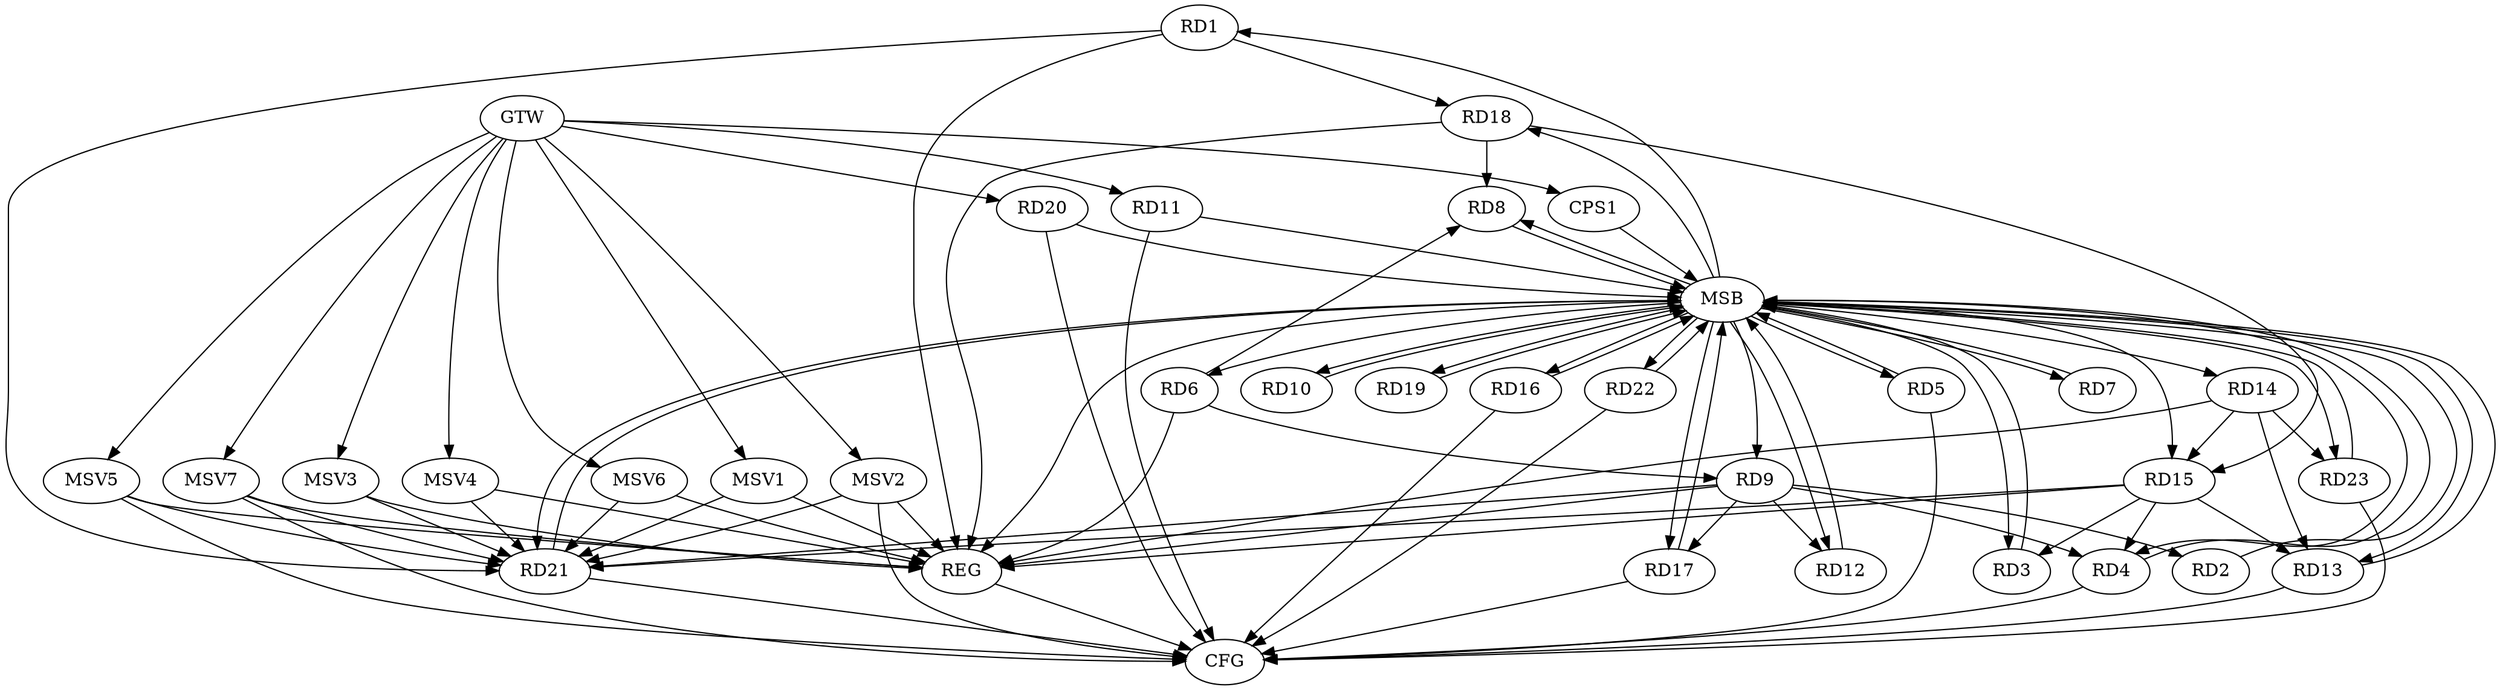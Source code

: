 strict digraph G {
  RD1 [ label="RD1" ];
  RD2 [ label="RD2" ];
  RD3 [ label="RD3" ];
  RD4 [ label="RD4" ];
  RD5 [ label="RD5" ];
  RD6 [ label="RD6" ];
  RD7 [ label="RD7" ];
  RD8 [ label="RD8" ];
  RD9 [ label="RD9" ];
  RD10 [ label="RD10" ];
  RD11 [ label="RD11" ];
  RD12 [ label="RD12" ];
  RD13 [ label="RD13" ];
  RD14 [ label="RD14" ];
  RD15 [ label="RD15" ];
  RD16 [ label="RD16" ];
  RD17 [ label="RD17" ];
  RD18 [ label="RD18" ];
  RD19 [ label="RD19" ];
  RD20 [ label="RD20" ];
  RD21 [ label="RD21" ];
  RD22 [ label="RD22" ];
  RD23 [ label="RD23" ];
  CPS1 [ label="CPS1" ];
  GTW [ label="GTW" ];
  REG [ label="REG" ];
  MSB [ label="MSB" ];
  CFG [ label="CFG" ];
  MSV1 [ label="MSV1" ];
  MSV2 [ label="MSV2" ];
  MSV3 [ label="MSV3" ];
  MSV4 [ label="MSV4" ];
  MSV5 [ label="MSV5" ];
  MSV6 [ label="MSV6" ];
  MSV7 [ label="MSV7" ];
  RD1 -> RD18;
  RD1 -> RD21;
  RD9 -> RD2;
  RD15 -> RD3;
  RD9 -> RD4;
  RD15 -> RD4;
  RD6 -> RD8;
  RD6 -> RD9;
  RD18 -> RD8;
  RD9 -> RD12;
  RD9 -> RD17;
  RD9 -> RD21;
  RD14 -> RD13;
  RD15 -> RD13;
  RD14 -> RD15;
  RD14 -> RD23;
  RD18 -> RD15;
  RD15 -> RD21;
  GTW -> RD11;
  GTW -> RD20;
  GTW -> CPS1;
  RD1 -> REG;
  RD6 -> REG;
  RD9 -> REG;
  RD14 -> REG;
  RD15 -> REG;
  RD18 -> REG;
  RD2 -> MSB;
  MSB -> RD13;
  MSB -> RD15;
  MSB -> RD17;
  MSB -> RD23;
  MSB -> REG;
  RD3 -> MSB;
  MSB -> RD7;
  RD4 -> MSB;
  MSB -> RD19;
  RD5 -> MSB;
  MSB -> RD10;
  RD7 -> MSB;
  MSB -> RD18;
  MSB -> RD21;
  RD8 -> MSB;
  MSB -> RD1;
  MSB -> RD5;
  MSB -> RD14;
  RD10 -> MSB;
  RD11 -> MSB;
  MSB -> RD22;
  RD12 -> MSB;
  MSB -> RD8;
  RD13 -> MSB;
  MSB -> RD12;
  RD16 -> MSB;
  MSB -> RD4;
  RD17 -> MSB;
  MSB -> RD3;
  RD19 -> MSB;
  MSB -> RD9;
  MSB -> RD16;
  RD20 -> MSB;
  RD21 -> MSB;
  MSB -> RD6;
  RD22 -> MSB;
  RD23 -> MSB;
  CPS1 -> MSB;
  RD13 -> CFG;
  RD17 -> CFG;
  RD20 -> CFG;
  RD16 -> CFG;
  RD4 -> CFG;
  RD22 -> CFG;
  RD21 -> CFG;
  RD23 -> CFG;
  RD5 -> CFG;
  RD11 -> CFG;
  REG -> CFG;
  MSV1 -> RD21;
  GTW -> MSV1;
  MSV1 -> REG;
  MSV2 -> RD21;
  GTW -> MSV2;
  MSV2 -> REG;
  MSV2 -> CFG;
  MSV3 -> RD21;
  MSV4 -> RD21;
  MSV5 -> RD21;
  GTW -> MSV3;
  MSV3 -> REG;
  GTW -> MSV4;
  MSV4 -> REG;
  GTW -> MSV5;
  MSV5 -> REG;
  MSV5 -> CFG;
  MSV6 -> RD21;
  GTW -> MSV6;
  MSV6 -> REG;
  MSV7 -> RD21;
  GTW -> MSV7;
  MSV7 -> REG;
  MSV7 -> CFG;
}
